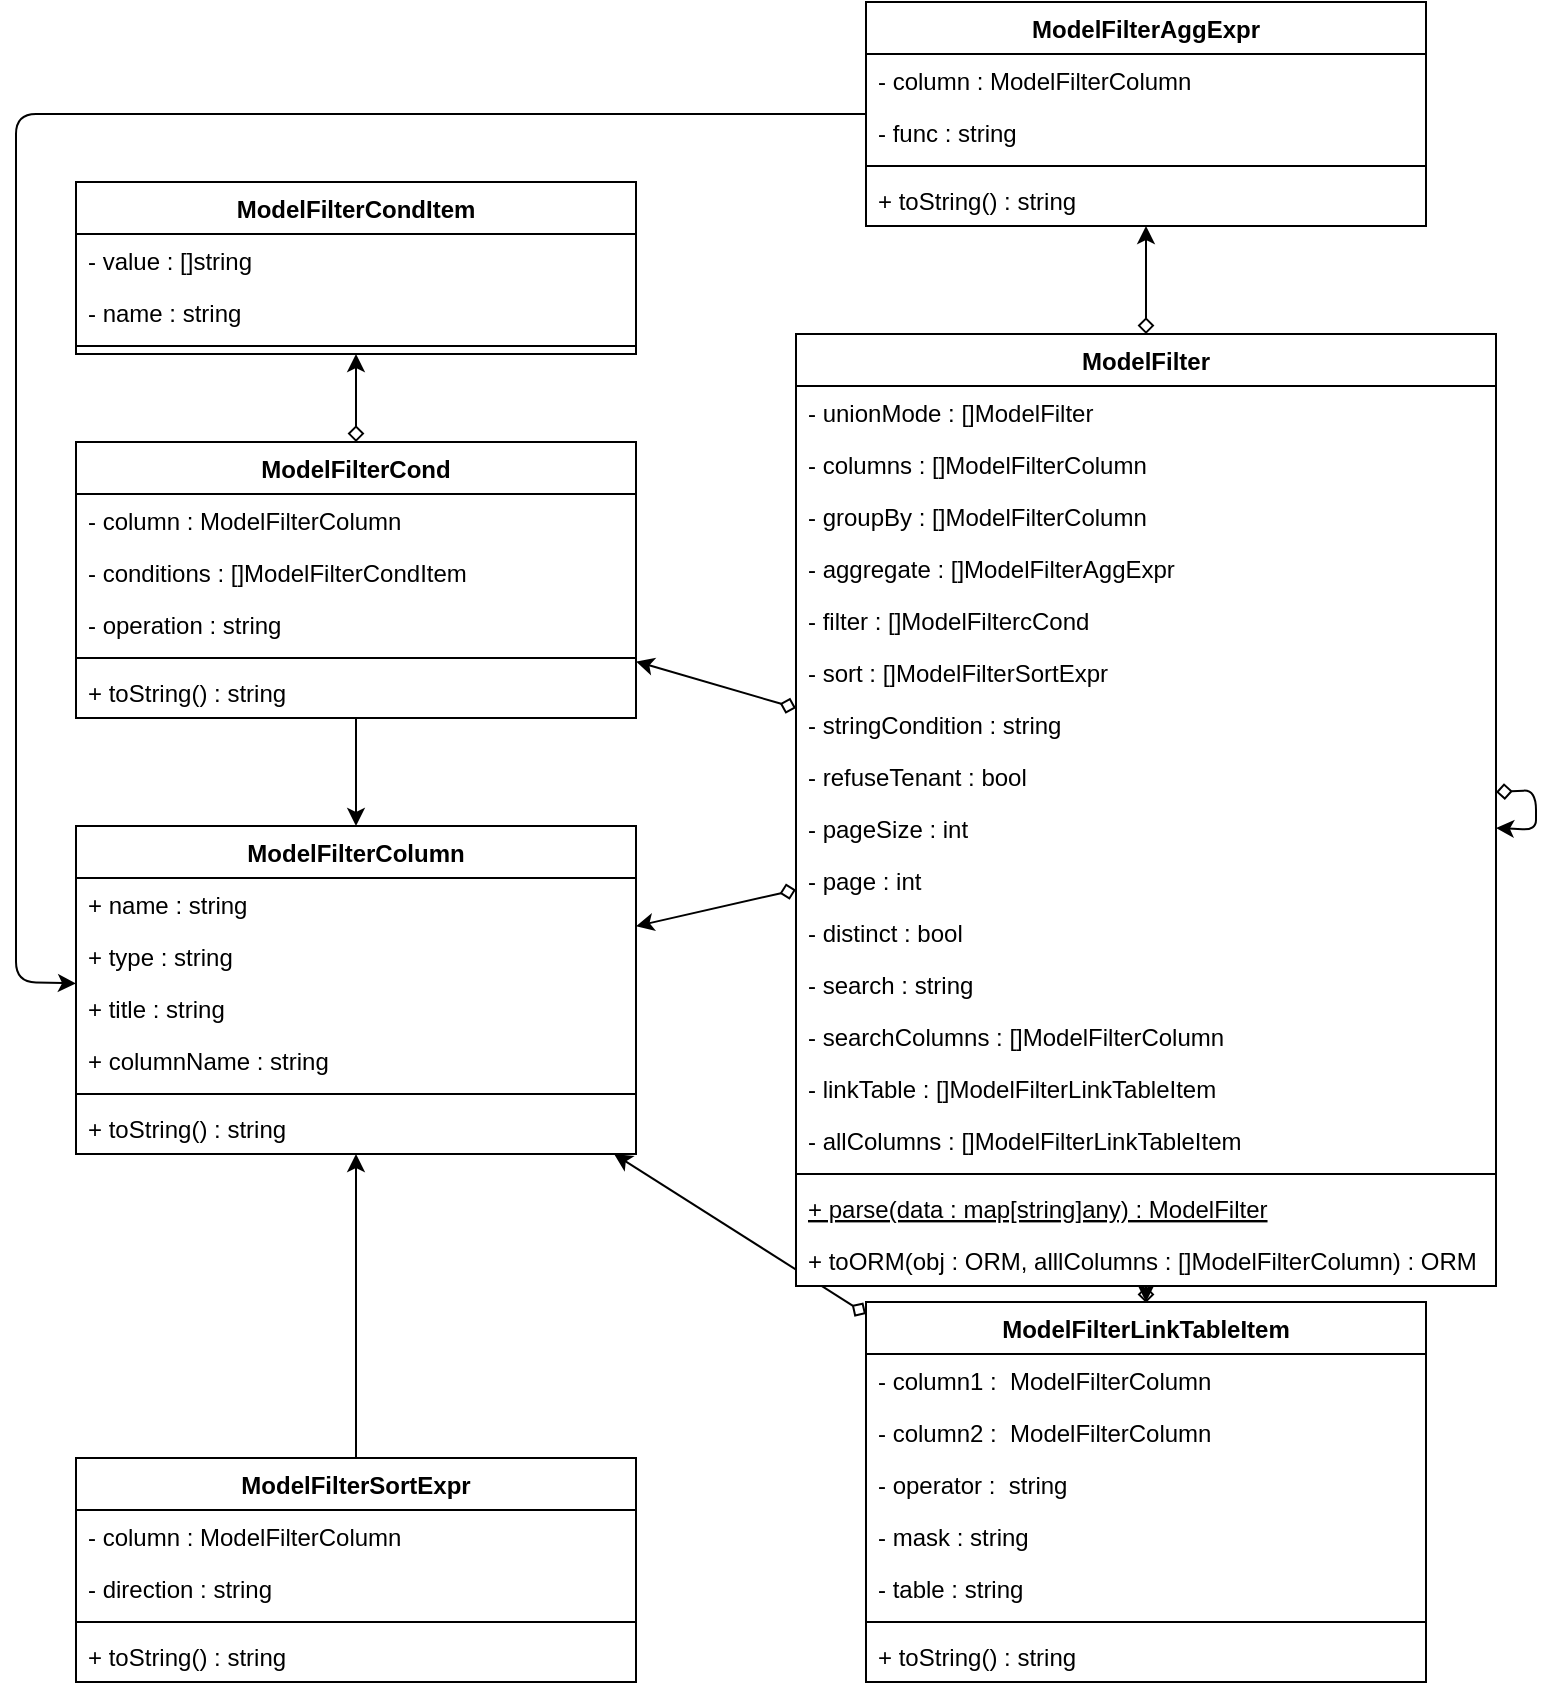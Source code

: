 <mxfile>
    <diagram id="AWXh4orKmRN9uLfeKfOz" name="Model filter">
        <mxGraphModel dx="42" dy="622" grid="1" gridSize="10" guides="1" tooltips="1" connect="1" arrows="1" fold="1" page="1" pageScale="1" pageWidth="850" pageHeight="1100" math="0" shadow="0">
            <root>
                <mxCell id="0"/>
                <mxCell id="1" parent="0"/>
                <mxCell id="6" value="ModelFilterColumn" style="swimlane;fontStyle=1;align=center;verticalAlign=top;childLayout=stackLayout;horizontal=1;startSize=26;horizontalStack=0;resizeParent=1;resizeParentMax=0;resizeLast=0;collapsible=1;marginBottom=0;swimlaneFillColor=default;" parent="1" vertex="1">
                    <mxGeometry x="910" y="462" width="280" height="164" as="geometry">
                        <mxRectangle x="260" y="40" width="180" height="30" as="alternateBounds"/>
                    </mxGeometry>
                </mxCell>
                <mxCell id="7" value="+ name : string" style="text;strokeColor=none;fillColor=none;align=left;verticalAlign=top;spacingLeft=4;spacingRight=4;overflow=hidden;rotatable=0;points=[[0,0.5],[1,0.5]];portConstraint=eastwest;" parent="6" vertex="1">
                    <mxGeometry y="26" width="280" height="26" as="geometry"/>
                </mxCell>
                <mxCell id="36" value="+ type : string" style="text;strokeColor=none;fillColor=none;align=left;verticalAlign=top;spacingLeft=4;spacingRight=4;overflow=hidden;rotatable=0;points=[[0,0.5],[1,0.5]];portConstraint=eastwest;" parent="6" vertex="1">
                    <mxGeometry y="52" width="280" height="26" as="geometry"/>
                </mxCell>
                <mxCell id="84" value="+ title : string" style="text;strokeColor=none;fillColor=none;align=left;verticalAlign=top;spacingLeft=4;spacingRight=4;overflow=hidden;rotatable=0;points=[[0,0.5],[1,0.5]];portConstraint=eastwest;" parent="6" vertex="1">
                    <mxGeometry y="78" width="280" height="26" as="geometry"/>
                </mxCell>
                <mxCell id="85" value="+ columnName : string" style="text;strokeColor=none;fillColor=none;align=left;verticalAlign=top;spacingLeft=4;spacingRight=4;overflow=hidden;rotatable=0;points=[[0,0.5],[1,0.5]];portConstraint=eastwest;" parent="6" vertex="1">
                    <mxGeometry y="104" width="280" height="26" as="geometry"/>
                </mxCell>
                <mxCell id="8" value="" style="line;strokeWidth=1;fillColor=none;align=left;verticalAlign=middle;spacingTop=-1;spacingLeft=3;spacingRight=3;rotatable=0;labelPosition=right;points=[];portConstraint=eastwest;" parent="6" vertex="1">
                    <mxGeometry y="130" width="280" height="8" as="geometry"/>
                </mxCell>
                <mxCell id="9" value="+ toString() : string" style="text;strokeColor=none;fillColor=none;align=left;verticalAlign=top;spacingLeft=4;spacingRight=4;overflow=hidden;rotatable=0;points=[[0,0.5],[1,0.5]];portConstraint=eastwest;" parent="6" vertex="1">
                    <mxGeometry y="138" width="280" height="26" as="geometry"/>
                </mxCell>
                <mxCell id="24" style="edgeStyle=none;html=1;" parent="1" source="13" target="6" edge="1">
                    <mxGeometry relative="1" as="geometry">
                        <Array as="points">
                            <mxPoint x="880" y="106"/>
                            <mxPoint x="880" y="540"/>
                        </Array>
                    </mxGeometry>
                </mxCell>
                <mxCell id="13" value="ModelFilterAggExpr" style="swimlane;fontStyle=1;align=center;verticalAlign=top;childLayout=stackLayout;horizontal=1;startSize=26;horizontalStack=0;resizeParent=1;resizeParentMax=0;resizeLast=0;collapsible=1;marginBottom=0;swimlaneFillColor=default;" parent="1" vertex="1">
                    <mxGeometry x="1305" y="50" width="280" height="112" as="geometry">
                        <mxRectangle x="260" y="40" width="180" height="30" as="alternateBounds"/>
                    </mxGeometry>
                </mxCell>
                <mxCell id="14" value="- column : ModelFilterColumn" style="text;strokeColor=none;fillColor=none;align=left;verticalAlign=top;spacingLeft=4;spacingRight=4;overflow=hidden;rotatable=0;points=[[0,0.5],[1,0.5]];portConstraint=eastwest;" parent="13" vertex="1">
                    <mxGeometry y="26" width="280" height="26" as="geometry"/>
                </mxCell>
                <mxCell id="17" value="- func : string" style="text;strokeColor=none;fillColor=none;align=left;verticalAlign=top;spacingLeft=4;spacingRight=4;overflow=hidden;rotatable=0;points=[[0,0.5],[1,0.5]];portConstraint=eastwest;" parent="13" vertex="1">
                    <mxGeometry y="52" width="280" height="26" as="geometry"/>
                </mxCell>
                <mxCell id="15" value="" style="line;strokeWidth=1;fillColor=none;align=left;verticalAlign=middle;spacingTop=-1;spacingLeft=3;spacingRight=3;rotatable=0;labelPosition=right;points=[];portConstraint=eastwest;" parent="13" vertex="1">
                    <mxGeometry y="78" width="280" height="8" as="geometry"/>
                </mxCell>
                <mxCell id="16" value="+ toString() : string" style="text;strokeColor=none;fillColor=none;align=left;verticalAlign=top;spacingLeft=4;spacingRight=4;overflow=hidden;rotatable=0;points=[[0,0.5],[1,0.5]];portConstraint=eastwest;" parent="13" vertex="1">
                    <mxGeometry y="86" width="280" height="26" as="geometry"/>
                </mxCell>
                <mxCell id="25" style="edgeStyle=none;html=1;" parent="1" source="18" target="6" edge="1">
                    <mxGeometry relative="1" as="geometry"/>
                </mxCell>
                <mxCell id="18" value="ModelFilterSortExpr" style="swimlane;fontStyle=1;align=center;verticalAlign=top;childLayout=stackLayout;horizontal=1;startSize=26;horizontalStack=0;resizeParent=1;resizeParentMax=0;resizeLast=0;collapsible=1;marginBottom=0;swimlaneFillColor=default;" parent="1" vertex="1">
                    <mxGeometry x="910" y="778" width="280" height="112" as="geometry">
                        <mxRectangle x="260" y="40" width="180" height="30" as="alternateBounds"/>
                    </mxGeometry>
                </mxCell>
                <mxCell id="19" value="- column : ModelFilterColumn" style="text;strokeColor=none;fillColor=none;align=left;verticalAlign=top;spacingLeft=4;spacingRight=4;overflow=hidden;rotatable=0;points=[[0,0.5],[1,0.5]];portConstraint=eastwest;" parent="18" vertex="1">
                    <mxGeometry y="26" width="280" height="26" as="geometry"/>
                </mxCell>
                <mxCell id="20" value="- direction : string" style="text;strokeColor=none;fillColor=none;align=left;verticalAlign=top;spacingLeft=4;spacingRight=4;overflow=hidden;rotatable=0;points=[[0,0.5],[1,0.5]];portConstraint=eastwest;" parent="18" vertex="1">
                    <mxGeometry y="52" width="280" height="26" as="geometry"/>
                </mxCell>
                <mxCell id="21" value="" style="line;strokeWidth=1;fillColor=none;align=left;verticalAlign=middle;spacingTop=-1;spacingLeft=3;spacingRight=3;rotatable=0;labelPosition=right;points=[];portConstraint=eastwest;" parent="18" vertex="1">
                    <mxGeometry y="78" width="280" height="8" as="geometry"/>
                </mxCell>
                <mxCell id="22" value="+ toString() : string" style="text;strokeColor=none;fillColor=none;align=left;verticalAlign=top;spacingLeft=4;spacingRight=4;overflow=hidden;rotatable=0;points=[[0,0.5],[1,0.5]];portConstraint=eastwest;" parent="18" vertex="1">
                    <mxGeometry y="86" width="280" height="26" as="geometry"/>
                </mxCell>
                <mxCell id="48" style="edgeStyle=none;html=1;startArrow=diamond;startFill=0;" parent="1" source="26" target="37" edge="1">
                    <mxGeometry relative="1" as="geometry"/>
                </mxCell>
                <mxCell id="50" style="edgeStyle=none;html=1;startArrow=none;startFill=0;" parent="1" source="26" target="6" edge="1">
                    <mxGeometry relative="1" as="geometry"/>
                </mxCell>
                <mxCell id="26" value="ModelFilterCond" style="swimlane;fontStyle=1;align=center;verticalAlign=top;childLayout=stackLayout;horizontal=1;startSize=26;horizontalStack=0;resizeParent=1;resizeParentMax=0;resizeLast=0;collapsible=1;marginBottom=0;swimlaneFillColor=default;" parent="1" vertex="1">
                    <mxGeometry x="910" y="270" width="280" height="138" as="geometry">
                        <mxRectangle x="260" y="40" width="180" height="30" as="alternateBounds"/>
                    </mxGeometry>
                </mxCell>
                <mxCell id="27" value="- column : ModelFilterColumn" style="text;strokeColor=none;fillColor=none;align=left;verticalAlign=top;spacingLeft=4;spacingRight=4;overflow=hidden;rotatable=0;points=[[0,0.5],[1,0.5]];portConstraint=eastwest;" parent="26" vertex="1">
                    <mxGeometry y="26" width="280" height="26" as="geometry"/>
                </mxCell>
                <mxCell id="28" value="- conditions : []ModelFilterCondItem" style="text;strokeColor=none;fillColor=none;align=left;verticalAlign=top;spacingLeft=4;spacingRight=4;overflow=hidden;rotatable=0;points=[[0,0.5],[1,0.5]];portConstraint=eastwest;" parent="26" vertex="1">
                    <mxGeometry y="52" width="280" height="26" as="geometry"/>
                </mxCell>
                <mxCell id="47" value="- operation : string" style="text;strokeColor=none;fillColor=none;align=left;verticalAlign=top;spacingLeft=4;spacingRight=4;overflow=hidden;rotatable=0;points=[[0,0.5],[1,0.5]];portConstraint=eastwest;" parent="26" vertex="1">
                    <mxGeometry y="78" width="280" height="26" as="geometry"/>
                </mxCell>
                <mxCell id="29" value="" style="line;strokeWidth=1;fillColor=none;align=left;verticalAlign=middle;spacingTop=-1;spacingLeft=3;spacingRight=3;rotatable=0;labelPosition=right;points=[];portConstraint=eastwest;" parent="26" vertex="1">
                    <mxGeometry y="104" width="280" height="8" as="geometry"/>
                </mxCell>
                <mxCell id="30" value="+ toString() : string" style="text;strokeColor=none;fillColor=none;align=left;verticalAlign=top;spacingLeft=4;spacingRight=4;overflow=hidden;rotatable=0;points=[[0,0.5],[1,0.5]];portConstraint=eastwest;" parent="26" vertex="1">
                    <mxGeometry y="112" width="280" height="26" as="geometry"/>
                </mxCell>
                <mxCell id="37" value="ModelFilterCondItem" style="swimlane;fontStyle=1;align=center;verticalAlign=top;childLayout=stackLayout;horizontal=1;startSize=26;horizontalStack=0;resizeParent=1;resizeParentMax=0;resizeLast=0;collapsible=1;marginBottom=0;swimlaneFillColor=default;" parent="1" vertex="1">
                    <mxGeometry x="910" y="140" width="280" height="86" as="geometry">
                        <mxRectangle x="260" y="40" width="180" height="30" as="alternateBounds"/>
                    </mxGeometry>
                </mxCell>
                <mxCell id="38" value="- value : []string" style="text;strokeColor=none;fillColor=none;align=left;verticalAlign=top;spacingLeft=4;spacingRight=4;overflow=hidden;rotatable=0;points=[[0,0.5],[1,0.5]];portConstraint=eastwest;" parent="37" vertex="1">
                    <mxGeometry y="26" width="280" height="26" as="geometry"/>
                </mxCell>
                <mxCell id="39" value="- name : string" style="text;strokeColor=none;fillColor=none;align=left;verticalAlign=top;spacingLeft=4;spacingRight=4;overflow=hidden;rotatable=0;points=[[0,0.5],[1,0.5]];portConstraint=eastwest;" parent="37" vertex="1">
                    <mxGeometry y="52" width="280" height="26" as="geometry"/>
                </mxCell>
                <mxCell id="40" value="" style="line;strokeWidth=1;fillColor=none;align=left;verticalAlign=middle;spacingTop=-1;spacingLeft=3;spacingRight=3;rotatable=0;labelPosition=right;points=[];portConstraint=eastwest;" parent="37" vertex="1">
                    <mxGeometry y="78" width="280" height="8" as="geometry"/>
                </mxCell>
                <mxCell id="80" style="edgeStyle=none;html=1;startArrow=diamond;startFill=0;" parent="1" source="51" target="6" edge="1">
                    <mxGeometry relative="1" as="geometry"/>
                </mxCell>
                <mxCell id="51" value="ModelFilterLinkTableItem" style="swimlane;fontStyle=1;align=center;verticalAlign=top;childLayout=stackLayout;horizontal=1;startSize=26;horizontalStack=0;resizeParent=1;resizeParentMax=0;resizeLast=0;collapsible=1;marginBottom=0;swimlaneFillColor=default;" parent="1" vertex="1">
                    <mxGeometry x="1305" y="700" width="280" height="190" as="geometry">
                        <mxRectangle x="260" y="40" width="180" height="30" as="alternateBounds"/>
                    </mxGeometry>
                </mxCell>
                <mxCell id="52" value="- column1 :  ModelFilterColumn" style="text;strokeColor=none;fillColor=none;align=left;verticalAlign=top;spacingLeft=4;spacingRight=4;overflow=hidden;rotatable=0;points=[[0,0.5],[1,0.5]];portConstraint=eastwest;" parent="51" vertex="1">
                    <mxGeometry y="26" width="280" height="26" as="geometry"/>
                </mxCell>
                <mxCell id="76" value="- column2 :  ModelFilterColumn" style="text;strokeColor=none;fillColor=none;align=left;verticalAlign=top;spacingLeft=4;spacingRight=4;overflow=hidden;rotatable=0;points=[[0,0.5],[1,0.5]];portConstraint=eastwest;" parent="51" vertex="1">
                    <mxGeometry y="52" width="280" height="26" as="geometry"/>
                </mxCell>
                <mxCell id="77" value="- operator :  string" style="text;strokeColor=none;fillColor=none;align=left;verticalAlign=top;spacingLeft=4;spacingRight=4;overflow=hidden;rotatable=0;points=[[0,0.5],[1,0.5]];portConstraint=eastwest;" parent="51" vertex="1">
                    <mxGeometry y="78" width="280" height="26" as="geometry"/>
                </mxCell>
                <mxCell id="53" value="- mask : string" style="text;strokeColor=none;fillColor=none;align=left;verticalAlign=top;spacingLeft=4;spacingRight=4;overflow=hidden;rotatable=0;points=[[0,0.5],[1,0.5]];portConstraint=eastwest;" parent="51" vertex="1">
                    <mxGeometry y="104" width="280" height="26" as="geometry"/>
                </mxCell>
                <mxCell id="78" value="- table : string" style="text;strokeColor=none;fillColor=none;align=left;verticalAlign=top;spacingLeft=4;spacingRight=4;overflow=hidden;rotatable=0;points=[[0,0.5],[1,0.5]];portConstraint=eastwest;" parent="51" vertex="1">
                    <mxGeometry y="130" width="280" height="26" as="geometry"/>
                </mxCell>
                <mxCell id="54" value="" style="line;strokeWidth=1;fillColor=none;align=left;verticalAlign=middle;spacingTop=-1;spacingLeft=3;spacingRight=3;rotatable=0;labelPosition=right;points=[];portConstraint=eastwest;" parent="51" vertex="1">
                    <mxGeometry y="156" width="280" height="8" as="geometry"/>
                </mxCell>
                <mxCell id="55" value="+ toString() : string" style="text;strokeColor=none;fillColor=none;align=left;verticalAlign=top;spacingLeft=4;spacingRight=4;overflow=hidden;rotatable=0;points=[[0,0.5],[1,0.5]];portConstraint=eastwest;" parent="51" vertex="1">
                    <mxGeometry y="164" width="280" height="26" as="geometry"/>
                </mxCell>
                <mxCell id="79" style="edgeStyle=none;html=1;startArrow=diamond;startFill=0;" parent="1" source="56" target="51" edge="1">
                    <mxGeometry relative="1" as="geometry"/>
                </mxCell>
                <mxCell id="81" value="" style="edgeStyle=none;html=1;startArrow=diamond;startFill=0;" parent="1" source="56" target="16" edge="1">
                    <mxGeometry relative="1" as="geometry"/>
                </mxCell>
                <mxCell id="82" style="edgeStyle=none;html=1;startArrow=diamond;startFill=0;" parent="1" source="56" target="26" edge="1">
                    <mxGeometry relative="1" as="geometry">
                        <mxPoint x="1120" y="367.977" as="targetPoint"/>
                    </mxGeometry>
                </mxCell>
                <mxCell id="56" value="ModelFilter" style="swimlane;fontStyle=1;align=center;verticalAlign=top;childLayout=stackLayout;horizontal=1;startSize=26;horizontalStack=0;resizeParent=1;resizeParentMax=0;resizeLast=0;collapsible=1;marginBottom=0;swimlaneFillColor=default;" parent="1" vertex="1">
                    <mxGeometry x="1270" y="216" width="350" height="476" as="geometry">
                        <mxRectangle x="260" y="40" width="180" height="30" as="alternateBounds"/>
                    </mxGeometry>
                </mxCell>
                <mxCell id="57" value="- unionMode : []ModelFilter" style="text;strokeColor=none;fillColor=none;align=left;verticalAlign=top;spacingLeft=4;spacingRight=4;overflow=hidden;rotatable=0;points=[[0,0.5],[1,0.5]];portConstraint=eastwest;" parent="56" vertex="1">
                    <mxGeometry y="26" width="350" height="26" as="geometry"/>
                </mxCell>
                <mxCell id="58" value="- columns : []ModelFilterColumn" style="text;strokeColor=none;fillColor=none;align=left;verticalAlign=top;spacingLeft=4;spacingRight=4;overflow=hidden;rotatable=0;points=[[0,0.5],[1,0.5]];portConstraint=eastwest;" parent="56" vertex="1">
                    <mxGeometry y="52" width="350" height="26" as="geometry"/>
                </mxCell>
                <mxCell id="62" value="- groupBy : []ModelFilterColumn" style="text;strokeColor=none;fillColor=none;align=left;verticalAlign=top;spacingLeft=4;spacingRight=4;overflow=hidden;rotatable=0;points=[[0,0.5],[1,0.5]];portConstraint=eastwest;" parent="56" vertex="1">
                    <mxGeometry y="78" width="350" height="26" as="geometry"/>
                </mxCell>
                <mxCell id="59" value="- aggregate : []ModelFilterAggExpr" style="text;strokeColor=none;fillColor=none;align=left;verticalAlign=top;spacingLeft=4;spacingRight=4;overflow=hidden;rotatable=0;points=[[0,0.5],[1,0.5]];portConstraint=eastwest;" parent="56" vertex="1">
                    <mxGeometry y="104" width="350" height="26" as="geometry"/>
                </mxCell>
                <mxCell id="66" value="- filter : []ModelFiltercCond" style="text;strokeColor=none;fillColor=none;align=left;verticalAlign=top;spacingLeft=4;spacingRight=4;overflow=hidden;rotatable=0;points=[[0,0.5],[1,0.5]];portConstraint=eastwest;" parent="56" vertex="1">
                    <mxGeometry y="130" width="350" height="26" as="geometry"/>
                </mxCell>
                <mxCell id="67" value="- sort : []ModelFilterSortExpr" style="text;strokeColor=none;fillColor=none;align=left;verticalAlign=top;spacingLeft=4;spacingRight=4;overflow=hidden;rotatable=0;points=[[0,0.5],[1,0.5]];portConstraint=eastwest;" parent="56" vertex="1">
                    <mxGeometry y="156" width="350" height="26" as="geometry"/>
                </mxCell>
                <mxCell id="68" value="- stringCondition : string" style="text;strokeColor=none;fillColor=none;align=left;verticalAlign=top;spacingLeft=4;spacingRight=4;overflow=hidden;rotatable=0;points=[[0,0.5],[1,0.5]];portConstraint=eastwest;" parent="56" vertex="1">
                    <mxGeometry y="182" width="350" height="26" as="geometry"/>
                </mxCell>
                <mxCell id="69" value="- refuseTenant : bool" style="text;strokeColor=none;fillColor=none;align=left;verticalAlign=top;spacingLeft=4;spacingRight=4;overflow=hidden;rotatable=0;points=[[0,0.5],[1,0.5]];portConstraint=eastwest;" parent="56" vertex="1">
                    <mxGeometry y="208" width="350" height="26" as="geometry"/>
                </mxCell>
                <mxCell id="70" value="- pageSize : int" style="text;strokeColor=none;fillColor=none;align=left;verticalAlign=top;spacingLeft=4;spacingRight=4;overflow=hidden;rotatable=0;points=[[0,0.5],[1,0.5]];portConstraint=eastwest;" parent="56" vertex="1">
                    <mxGeometry y="234" width="350" height="26" as="geometry"/>
                </mxCell>
                <mxCell id="71" value="- page : int" style="text;strokeColor=none;fillColor=none;align=left;verticalAlign=top;spacingLeft=4;spacingRight=4;overflow=hidden;rotatable=0;points=[[0,0.5],[1,0.5]];portConstraint=eastwest;" parent="56" vertex="1">
                    <mxGeometry y="260" width="350" height="26" as="geometry"/>
                </mxCell>
                <mxCell id="72" value="- distinct : bool" style="text;strokeColor=none;fillColor=none;align=left;verticalAlign=top;spacingLeft=4;spacingRight=4;overflow=hidden;rotatable=0;points=[[0,0.5],[1,0.5]];portConstraint=eastwest;" parent="56" vertex="1">
                    <mxGeometry y="286" width="350" height="26" as="geometry"/>
                </mxCell>
                <mxCell id="73" value="- search : string" style="text;strokeColor=none;fillColor=none;align=left;verticalAlign=top;spacingLeft=4;spacingRight=4;overflow=hidden;rotatable=0;points=[[0,0.5],[1,0.5]];portConstraint=eastwest;" parent="56" vertex="1">
                    <mxGeometry y="312" width="350" height="26" as="geometry"/>
                </mxCell>
                <mxCell id="74" value="- searchColumns : []ModelFilterColumn" style="text;strokeColor=none;fillColor=none;align=left;verticalAlign=top;spacingLeft=4;spacingRight=4;overflow=hidden;rotatable=0;points=[[0,0.5],[1,0.5]];portConstraint=eastwest;" parent="56" vertex="1">
                    <mxGeometry y="338" width="350" height="26" as="geometry"/>
                </mxCell>
                <mxCell id="75" value="- linkTable : []ModelFilterLinkTableItem" style="text;strokeColor=none;fillColor=none;align=left;verticalAlign=top;spacingLeft=4;spacingRight=4;overflow=hidden;rotatable=0;points=[[0,0.5],[1,0.5]];portConstraint=eastwest;" parent="56" vertex="1">
                    <mxGeometry y="364" width="350" height="26" as="geometry"/>
                </mxCell>
                <mxCell id="86" value="- allColumns : []ModelFilterLinkTableItem" style="text;strokeColor=none;fillColor=none;align=left;verticalAlign=top;spacingLeft=4;spacingRight=4;overflow=hidden;rotatable=0;points=[[0,0.5],[1,0.5]];portConstraint=eastwest;" vertex="1" parent="56">
                    <mxGeometry y="390" width="350" height="26" as="geometry"/>
                </mxCell>
                <mxCell id="60" value="" style="line;strokeWidth=1;fillColor=none;align=left;verticalAlign=middle;spacingTop=-1;spacingLeft=3;spacingRight=3;rotatable=0;labelPosition=right;points=[];portConstraint=eastwest;" parent="56" vertex="1">
                    <mxGeometry y="416" width="350" height="8" as="geometry"/>
                </mxCell>
                <mxCell id="83" value="+ parse(data : map[string]any) : ModelFilter" style="text;strokeColor=none;fillColor=none;align=left;verticalAlign=top;spacingLeft=4;spacingRight=4;overflow=hidden;rotatable=0;points=[[0,0.5],[1,0.5]];portConstraint=eastwest;fontStyle=4" parent="56" vertex="1">
                    <mxGeometry y="424" width="350" height="26" as="geometry"/>
                </mxCell>
                <mxCell id="61" value="+ toORM(obj : ORM, alllColumns : []ModelFilterColumn) : ORM" style="text;strokeColor=none;fillColor=none;align=left;verticalAlign=top;spacingLeft=4;spacingRight=4;overflow=hidden;rotatable=0;points=[[0,0.5],[1,0.5]];portConstraint=eastwest;" parent="56" vertex="1">
                    <mxGeometry y="450" width="350" height="26" as="geometry"/>
                </mxCell>
                <mxCell id="63" style="edgeStyle=none;html=1;startArrow=diamond;startFill=0;" parent="1" source="56" target="6" edge="1">
                    <mxGeometry relative="1" as="geometry">
                        <mxPoint x="1120" y="494.093" as="targetPoint"/>
                    </mxGeometry>
                </mxCell>
                <mxCell id="64" style="edgeStyle=none;html=1;startArrow=diamond;startFill=0;" parent="1" source="56" target="56" edge="1">
                    <mxGeometry relative="1" as="geometry"/>
                </mxCell>
            </root>
        </mxGraphModel>
    </diagram>
</mxfile>
